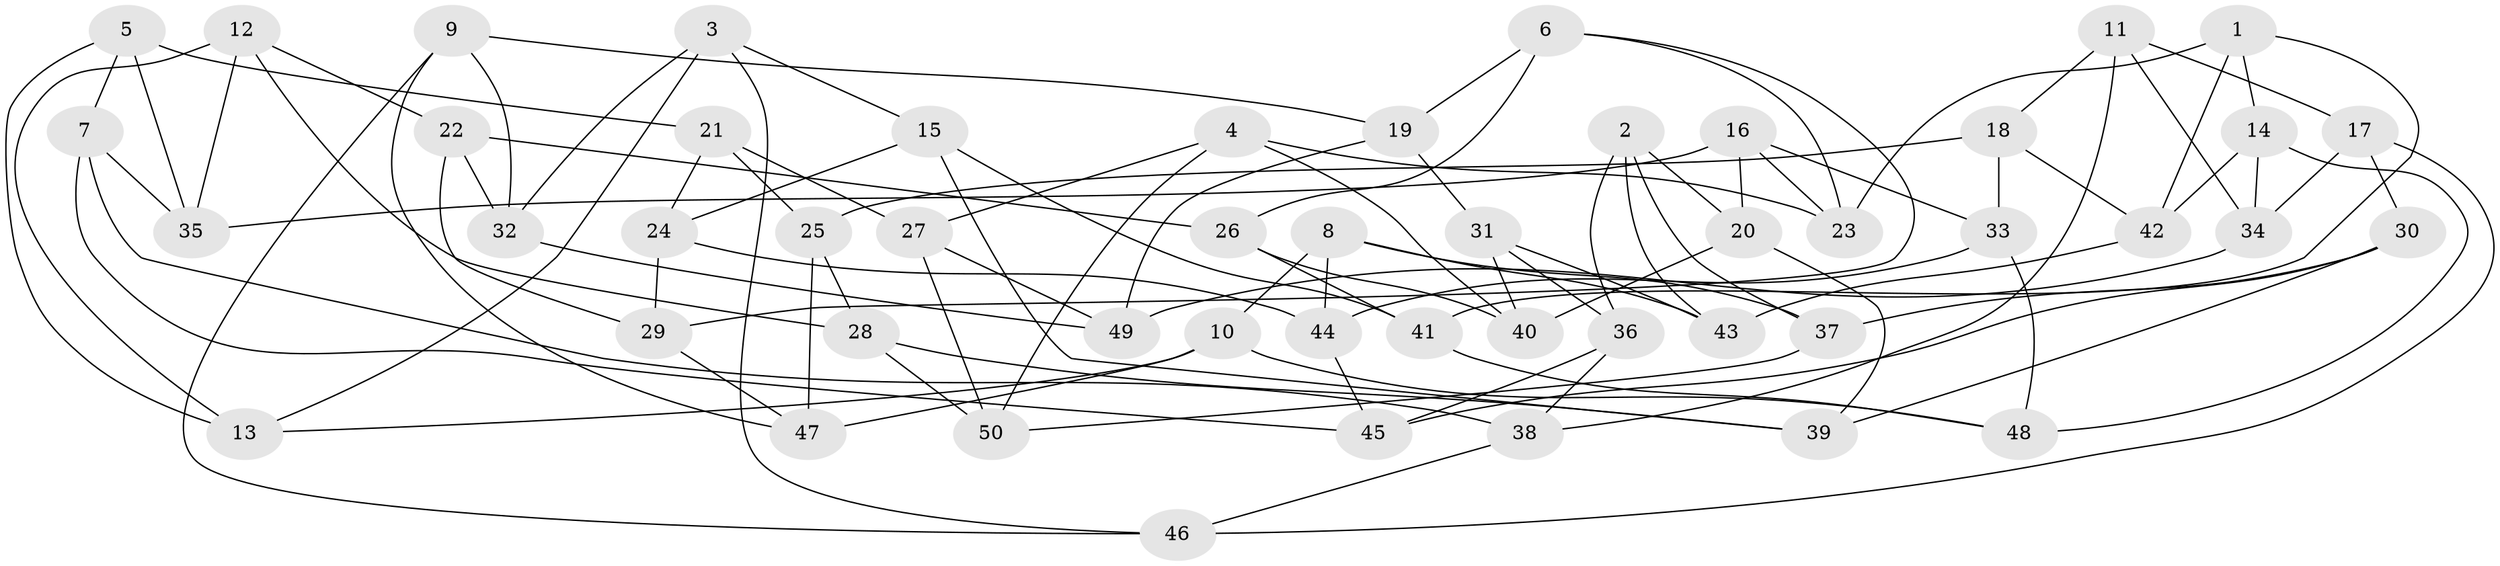 // coarse degree distribution, {3: 0.16, 2: 0.04, 4: 0.48, 5: 0.2, 6: 0.08, 11: 0.04}
// Generated by graph-tools (version 1.1) at 2025/03/03/04/25 22:03:38]
// undirected, 50 vertices, 100 edges
graph export_dot {
graph [start="1"]
  node [color=gray90,style=filled];
  1;
  2;
  3;
  4;
  5;
  6;
  7;
  8;
  9;
  10;
  11;
  12;
  13;
  14;
  15;
  16;
  17;
  18;
  19;
  20;
  21;
  22;
  23;
  24;
  25;
  26;
  27;
  28;
  29;
  30;
  31;
  32;
  33;
  34;
  35;
  36;
  37;
  38;
  39;
  40;
  41;
  42;
  43;
  44;
  45;
  46;
  47;
  48;
  49;
  50;
  1 -- 42;
  1 -- 14;
  1 -- 23;
  1 -- 41;
  2 -- 36;
  2 -- 43;
  2 -- 37;
  2 -- 20;
  3 -- 15;
  3 -- 13;
  3 -- 32;
  3 -- 46;
  4 -- 50;
  4 -- 23;
  4 -- 27;
  4 -- 40;
  5 -- 35;
  5 -- 7;
  5 -- 21;
  5 -- 13;
  6 -- 23;
  6 -- 26;
  6 -- 19;
  6 -- 29;
  7 -- 45;
  7 -- 35;
  7 -- 38;
  8 -- 44;
  8 -- 37;
  8 -- 43;
  8 -- 10;
  9 -- 32;
  9 -- 19;
  9 -- 46;
  9 -- 47;
  10 -- 48;
  10 -- 13;
  10 -- 47;
  11 -- 34;
  11 -- 18;
  11 -- 17;
  11 -- 38;
  12 -- 22;
  12 -- 13;
  12 -- 28;
  12 -- 35;
  14 -- 48;
  14 -- 42;
  14 -- 34;
  15 -- 24;
  15 -- 41;
  15 -- 39;
  16 -- 20;
  16 -- 33;
  16 -- 23;
  16 -- 35;
  17 -- 34;
  17 -- 30;
  17 -- 46;
  18 -- 42;
  18 -- 33;
  18 -- 25;
  19 -- 31;
  19 -- 49;
  20 -- 39;
  20 -- 40;
  21 -- 25;
  21 -- 24;
  21 -- 27;
  22 -- 32;
  22 -- 26;
  22 -- 29;
  24 -- 44;
  24 -- 29;
  25 -- 47;
  25 -- 28;
  26 -- 40;
  26 -- 41;
  27 -- 50;
  27 -- 49;
  28 -- 50;
  28 -- 39;
  29 -- 47;
  30 -- 37;
  30 -- 45;
  30 -- 39;
  31 -- 43;
  31 -- 36;
  31 -- 40;
  32 -- 49;
  33 -- 48;
  33 -- 44;
  34 -- 49;
  36 -- 38;
  36 -- 45;
  37 -- 50;
  38 -- 46;
  41 -- 48;
  42 -- 43;
  44 -- 45;
}
